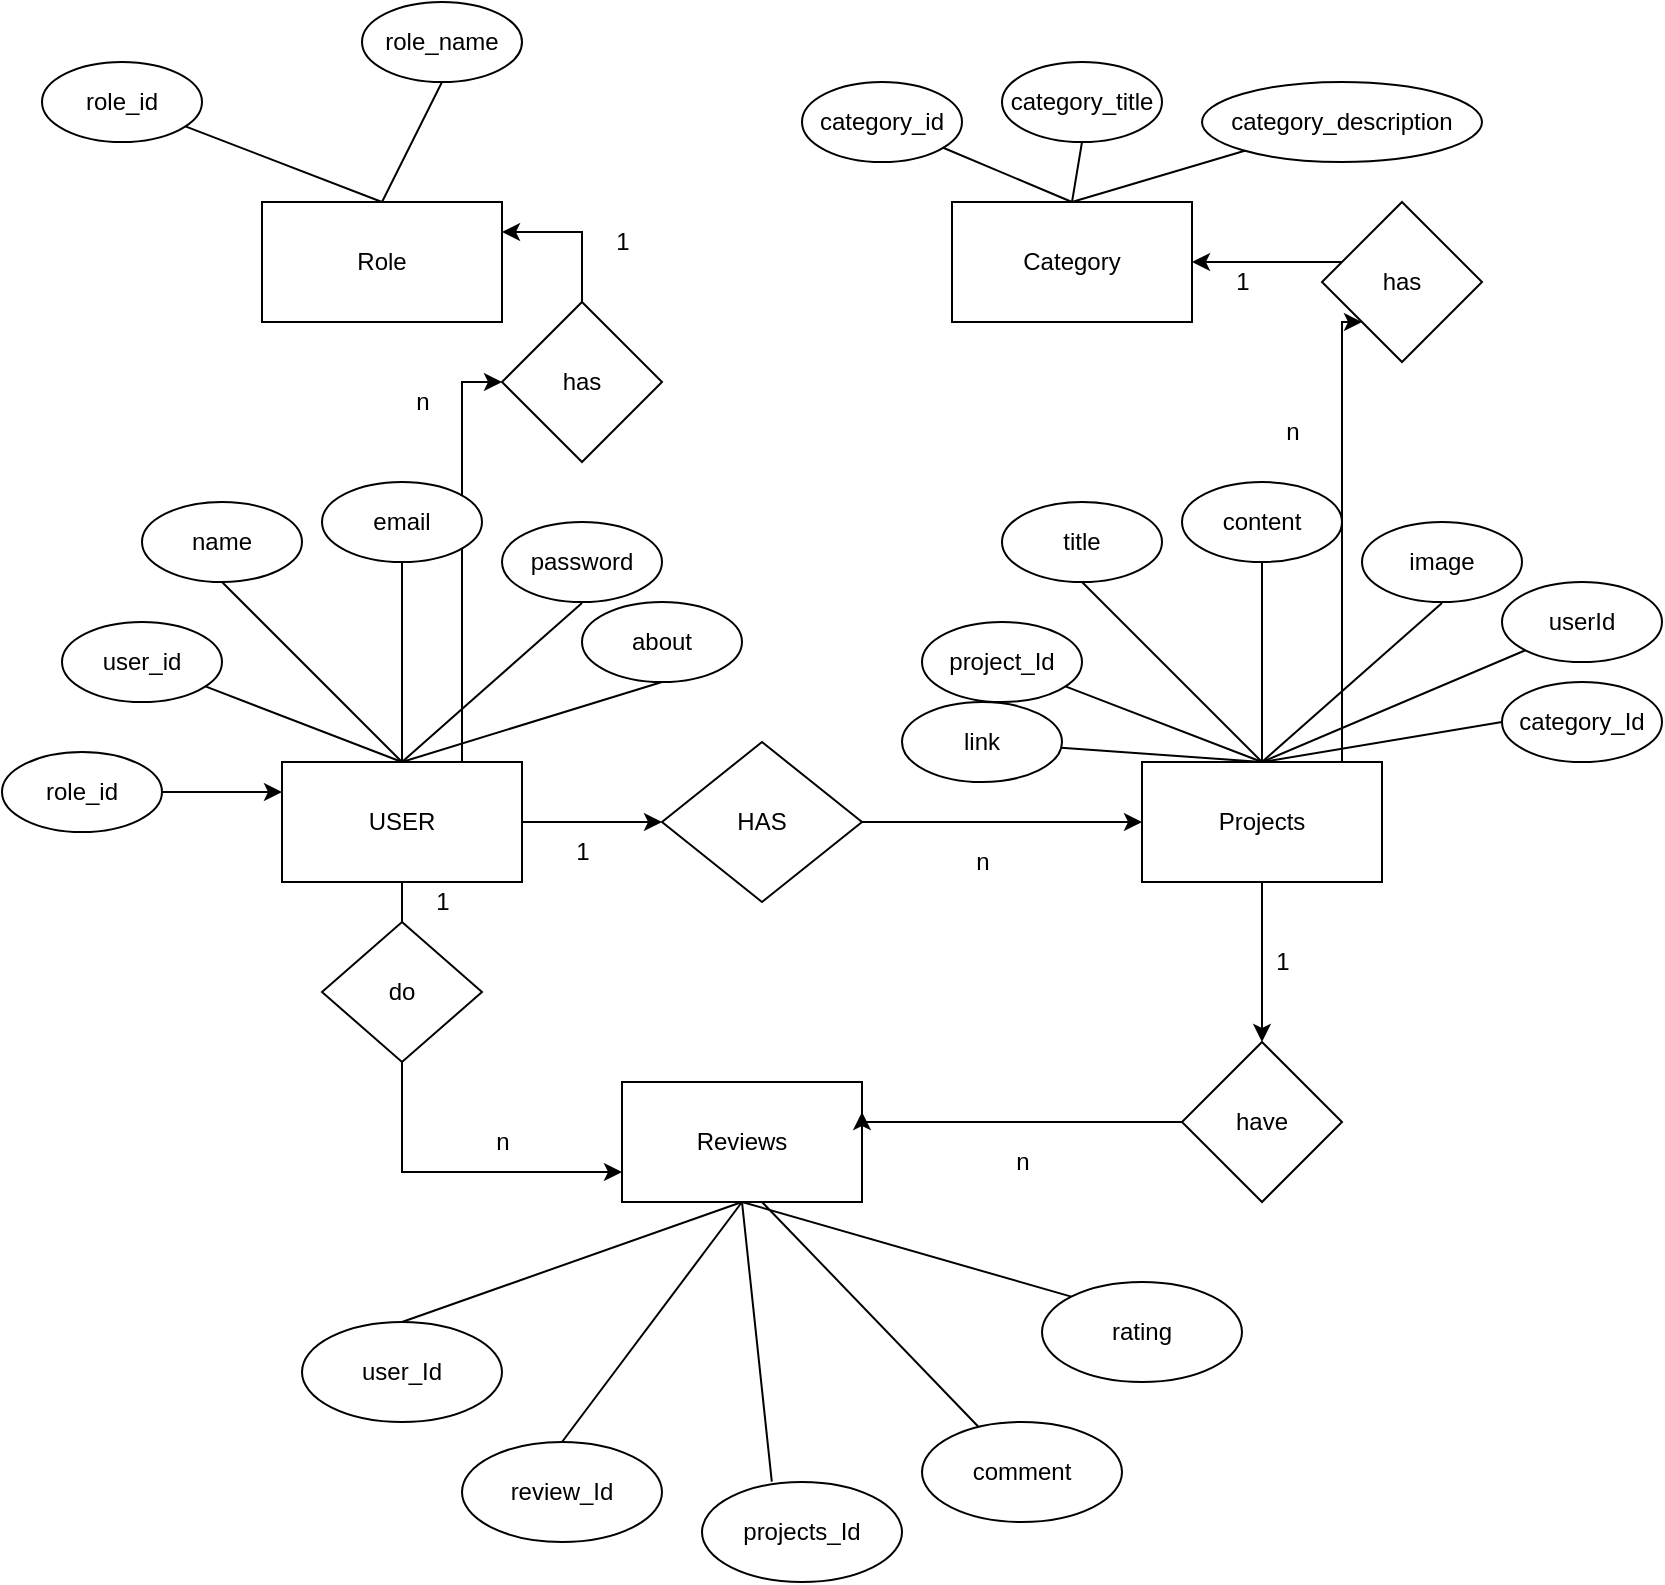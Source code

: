 <mxfile version="21.1.1" type="device">
  <diagram name="Page-1" id="YSYk6A9YmnmbdsZ1ag3W">
    <mxGraphModel dx="1050" dy="573" grid="1" gridSize="10" guides="1" tooltips="1" connect="1" arrows="1" fold="1" page="1" pageScale="1" pageWidth="850" pageHeight="1100" math="0" shadow="0">
      <root>
        <mxCell id="0" />
        <mxCell id="1" parent="0" />
        <mxCell id="bXXJLFTMjLQ-r3qT2jGw-58" style="edgeStyle=orthogonalEdgeStyle;rounded=0;orthogonalLoop=1;jettySize=auto;html=1;exitX=1;exitY=0.5;exitDx=0;exitDy=0;" parent="1" source="bXXJLFTMjLQ-r3qT2jGw-1" target="bXXJLFTMjLQ-r3qT2jGw-59" edge="1">
          <mxGeometry relative="1" as="geometry">
            <mxPoint x="380" y="590" as="targetPoint" />
          </mxGeometry>
        </mxCell>
        <mxCell id="bXXJLFTMjLQ-r3qT2jGw-69" style="edgeStyle=orthogonalEdgeStyle;rounded=0;orthogonalLoop=1;jettySize=auto;html=1;" parent="1" source="bXXJLFTMjLQ-r3qT2jGw-1" edge="1">
          <mxGeometry relative="1" as="geometry">
            <mxPoint x="210" y="670" as="targetPoint" />
          </mxGeometry>
        </mxCell>
        <mxCell id="bXXJLFTMjLQ-r3qT2jGw-86" style="edgeStyle=orthogonalEdgeStyle;rounded=0;orthogonalLoop=1;jettySize=auto;html=1;exitX=0.75;exitY=0;exitDx=0;exitDy=0;entryX=0;entryY=0.5;entryDx=0;entryDy=0;" parent="1" source="bXXJLFTMjLQ-r3qT2jGw-1" target="bXXJLFTMjLQ-r3qT2jGw-87" edge="1">
          <mxGeometry relative="1" as="geometry">
            <mxPoint x="240" y="370" as="targetPoint" />
          </mxGeometry>
        </mxCell>
        <mxCell id="bXXJLFTMjLQ-r3qT2jGw-1" value="USER" style="rounded=0;whiteSpace=wrap;html=1;" parent="1" vertex="1">
          <mxGeometry x="150" y="560" width="120" height="60" as="geometry" />
        </mxCell>
        <mxCell id="bXXJLFTMjLQ-r3qT2jGw-2" value="name" style="ellipse;whiteSpace=wrap;html=1;" parent="1" vertex="1">
          <mxGeometry x="80" y="430" width="80" height="40" as="geometry" />
        </mxCell>
        <mxCell id="bXXJLFTMjLQ-r3qT2jGw-3" value="email" style="ellipse;whiteSpace=wrap;html=1;" parent="1" vertex="1">
          <mxGeometry x="170" y="420" width="80" height="40" as="geometry" />
        </mxCell>
        <mxCell id="bXXJLFTMjLQ-r3qT2jGw-4" value="password" style="ellipse;whiteSpace=wrap;html=1;" parent="1" vertex="1">
          <mxGeometry x="260" y="440" width="80" height="40" as="geometry" />
        </mxCell>
        <mxCell id="bXXJLFTMjLQ-r3qT2jGw-5" value="user_id" style="ellipse;whiteSpace=wrap;html=1;" parent="1" vertex="1">
          <mxGeometry x="40" y="490" width="80" height="40" as="geometry" />
        </mxCell>
        <mxCell id="bXXJLFTMjLQ-r3qT2jGw-6" value="about" style="ellipse;whiteSpace=wrap;html=1;" parent="1" vertex="1">
          <mxGeometry x="300" y="480" width="80" height="40" as="geometry" />
        </mxCell>
        <mxCell id="bXXJLFTMjLQ-r3qT2jGw-13" value="" style="endArrow=none;html=1;rounded=0;exitX=0.5;exitY=0;exitDx=0;exitDy=0;entryX=0.5;entryY=1;entryDx=0;entryDy=0;" parent="1" source="bXXJLFTMjLQ-r3qT2jGw-1" target="bXXJLFTMjLQ-r3qT2jGw-6" edge="1">
          <mxGeometry width="50" height="50" relative="1" as="geometry">
            <mxPoint x="310" y="570" as="sourcePoint" />
            <mxPoint x="360" y="520" as="targetPoint" />
          </mxGeometry>
        </mxCell>
        <mxCell id="bXXJLFTMjLQ-r3qT2jGw-14" value="" style="endArrow=none;html=1;rounded=0;exitX=0.5;exitY=0;exitDx=0;exitDy=0;entryX=0.5;entryY=1;entryDx=0;entryDy=0;" parent="1" source="bXXJLFTMjLQ-r3qT2jGw-1" edge="1">
          <mxGeometry width="50" height="50" relative="1" as="geometry">
            <mxPoint x="204" y="519.5" as="sourcePoint" />
            <mxPoint x="300" y="480.5" as="targetPoint" />
          </mxGeometry>
        </mxCell>
        <mxCell id="bXXJLFTMjLQ-r3qT2jGw-15" value="" style="endArrow=none;html=1;rounded=0;entryX=0.5;entryY=1;entryDx=0;entryDy=0;" parent="1" target="bXXJLFTMjLQ-r3qT2jGw-3" edge="1">
          <mxGeometry width="50" height="50" relative="1" as="geometry">
            <mxPoint x="210" y="560" as="sourcePoint" />
            <mxPoint x="215" y="460" as="targetPoint" />
          </mxGeometry>
        </mxCell>
        <mxCell id="bXXJLFTMjLQ-r3qT2jGw-17" value="" style="endArrow=none;html=1;rounded=0;" parent="1" target="bXXJLFTMjLQ-r3qT2jGw-5" edge="1">
          <mxGeometry width="50" height="50" relative="1" as="geometry">
            <mxPoint x="210" y="560" as="sourcePoint" />
            <mxPoint x="220" y="470" as="targetPoint" />
          </mxGeometry>
        </mxCell>
        <mxCell id="bXXJLFTMjLQ-r3qT2jGw-18" value="" style="endArrow=none;html=1;rounded=0;entryX=0.5;entryY=1;entryDx=0;entryDy=0;exitX=0.5;exitY=0;exitDx=0;exitDy=0;" parent="1" source="bXXJLFTMjLQ-r3qT2jGw-1" target="bXXJLFTMjLQ-r3qT2jGw-2" edge="1">
          <mxGeometry width="50" height="50" relative="1" as="geometry">
            <mxPoint x="120" y="560" as="sourcePoint" />
            <mxPoint x="120" y="460" as="targetPoint" />
          </mxGeometry>
        </mxCell>
        <mxCell id="bXXJLFTMjLQ-r3qT2jGw-64" style="edgeStyle=orthogonalEdgeStyle;rounded=0;orthogonalLoop=1;jettySize=auto;html=1;exitX=0.5;exitY=1;exitDx=0;exitDy=0;entryX=0.5;entryY=0;entryDx=0;entryDy=0;" parent="1" source="bXXJLFTMjLQ-r3qT2jGw-19" target="bXXJLFTMjLQ-r3qT2jGw-65" edge="1">
          <mxGeometry relative="1" as="geometry">
            <mxPoint x="640.294" y="730.0" as="targetPoint" />
          </mxGeometry>
        </mxCell>
        <mxCell id="bXXJLFTMjLQ-r3qT2jGw-100" style="edgeStyle=orthogonalEdgeStyle;rounded=0;orthogonalLoop=1;jettySize=auto;html=1;exitX=0.75;exitY=0;exitDx=0;exitDy=0;entryX=0;entryY=1;entryDx=0;entryDy=0;" parent="1" source="bXXJLFTMjLQ-r3qT2jGw-19" target="bXXJLFTMjLQ-r3qT2jGw-93" edge="1">
          <mxGeometry relative="1" as="geometry">
            <Array as="points">
              <mxPoint x="680" y="560" />
              <mxPoint x="680" y="340" />
            </Array>
          </mxGeometry>
        </mxCell>
        <mxCell id="bXXJLFTMjLQ-r3qT2jGw-19" value="Projects" style="rounded=0;whiteSpace=wrap;html=1;" parent="1" vertex="1">
          <mxGeometry x="580" y="560" width="120" height="60" as="geometry" />
        </mxCell>
        <mxCell id="bXXJLFTMjLQ-r3qT2jGw-20" value="title" style="ellipse;whiteSpace=wrap;html=1;" parent="1" vertex="1">
          <mxGeometry x="510" y="430" width="80" height="40" as="geometry" />
        </mxCell>
        <mxCell id="bXXJLFTMjLQ-r3qT2jGw-21" value="content" style="ellipse;whiteSpace=wrap;html=1;" parent="1" vertex="1">
          <mxGeometry x="600" y="420" width="80" height="40" as="geometry" />
        </mxCell>
        <mxCell id="bXXJLFTMjLQ-r3qT2jGw-22" value="image" style="ellipse;whiteSpace=wrap;html=1;" parent="1" vertex="1">
          <mxGeometry x="690" y="440" width="80" height="40" as="geometry" />
        </mxCell>
        <mxCell id="bXXJLFTMjLQ-r3qT2jGw-23" value="project_Id" style="ellipse;whiteSpace=wrap;html=1;" parent="1" vertex="1">
          <mxGeometry x="470" y="490" width="80" height="40" as="geometry" />
        </mxCell>
        <mxCell id="bXXJLFTMjLQ-r3qT2jGw-26" value="" style="endArrow=none;html=1;rounded=0;exitX=0.5;exitY=0;exitDx=0;exitDy=0;entryX=0.5;entryY=1;entryDx=0;entryDy=0;" parent="1" source="bXXJLFTMjLQ-r3qT2jGw-19" edge="1">
          <mxGeometry width="50" height="50" relative="1" as="geometry">
            <mxPoint x="634" y="519.5" as="sourcePoint" />
            <mxPoint x="730" y="480.5" as="targetPoint" />
          </mxGeometry>
        </mxCell>
        <mxCell id="bXXJLFTMjLQ-r3qT2jGw-27" value="" style="endArrow=none;html=1;rounded=0;entryX=0.5;entryY=1;entryDx=0;entryDy=0;" parent="1" target="bXXJLFTMjLQ-r3qT2jGw-21" edge="1">
          <mxGeometry width="50" height="50" relative="1" as="geometry">
            <mxPoint x="640" y="560" as="sourcePoint" />
            <mxPoint x="645" y="460" as="targetPoint" />
          </mxGeometry>
        </mxCell>
        <mxCell id="bXXJLFTMjLQ-r3qT2jGw-28" value="" style="endArrow=none;html=1;rounded=0;" parent="1" target="bXXJLFTMjLQ-r3qT2jGw-23" edge="1">
          <mxGeometry width="50" height="50" relative="1" as="geometry">
            <mxPoint x="640" y="560" as="sourcePoint" />
            <mxPoint x="650" y="470" as="targetPoint" />
          </mxGeometry>
        </mxCell>
        <mxCell id="bXXJLFTMjLQ-r3qT2jGw-29" value="" style="endArrow=none;html=1;rounded=0;entryX=0.5;entryY=1;entryDx=0;entryDy=0;exitX=0.5;exitY=0;exitDx=0;exitDy=0;" parent="1" source="bXXJLFTMjLQ-r3qT2jGw-19" target="bXXJLFTMjLQ-r3qT2jGw-20" edge="1">
          <mxGeometry width="50" height="50" relative="1" as="geometry">
            <mxPoint x="550" y="560" as="sourcePoint" />
            <mxPoint x="550" y="460" as="targetPoint" />
          </mxGeometry>
        </mxCell>
        <mxCell id="bXXJLFTMjLQ-r3qT2jGw-30" value="userId" style="ellipse;whiteSpace=wrap;html=1;" parent="1" vertex="1">
          <mxGeometry x="760" y="470" width="80" height="40" as="geometry" />
        </mxCell>
        <mxCell id="bXXJLFTMjLQ-r3qT2jGw-31" value="category_Id" style="ellipse;whiteSpace=wrap;html=1;" parent="1" vertex="1">
          <mxGeometry x="760" y="520" width="80" height="40" as="geometry" />
        </mxCell>
        <mxCell id="bXXJLFTMjLQ-r3qT2jGw-32" value="" style="endArrow=none;html=1;rounded=0;entryX=0;entryY=0.5;entryDx=0;entryDy=0;exitX=0.5;exitY=0;exitDx=0;exitDy=0;" parent="1" target="bXXJLFTMjLQ-r3qT2jGw-31" edge="1" source="bXXJLFTMjLQ-r3qT2jGw-19">
          <mxGeometry width="50" height="50" relative="1" as="geometry">
            <mxPoint x="700" y="580" as="sourcePoint" />
            <mxPoint x="772" y="534" as="targetPoint" />
          </mxGeometry>
        </mxCell>
        <mxCell id="bXXJLFTMjLQ-r3qT2jGw-33" value="" style="endArrow=none;html=1;rounded=0;entryX=0;entryY=1;entryDx=0;entryDy=0;exitX=0.5;exitY=0;exitDx=0;exitDy=0;" parent="1" source="bXXJLFTMjLQ-r3qT2jGw-19" target="bXXJLFTMjLQ-r3qT2jGw-30" edge="1">
          <mxGeometry width="50" height="50" relative="1" as="geometry">
            <mxPoint x="660" y="580" as="sourcePoint" />
            <mxPoint x="782" y="544" as="targetPoint" />
          </mxGeometry>
        </mxCell>
        <mxCell id="bXXJLFTMjLQ-r3qT2jGw-34" value="" style="endArrow=none;html=1;rounded=0;" parent="1" target="bXXJLFTMjLQ-r3qT2jGw-35" edge="1">
          <mxGeometry width="50" height="50" relative="1" as="geometry">
            <mxPoint x="640" y="560" as="sourcePoint" />
            <mxPoint x="590" y="510" as="targetPoint" />
          </mxGeometry>
        </mxCell>
        <mxCell id="bXXJLFTMjLQ-r3qT2jGw-35" value="link" style="ellipse;whiteSpace=wrap;html=1;" parent="1" vertex="1">
          <mxGeometry x="460" y="530" width="80" height="40" as="geometry" />
        </mxCell>
        <mxCell id="bXXJLFTMjLQ-r3qT2jGw-36" value="Role" style="rounded=0;whiteSpace=wrap;html=1;" parent="1" vertex="1">
          <mxGeometry x="140" y="280" width="120" height="60" as="geometry" />
        </mxCell>
        <mxCell id="bXXJLFTMjLQ-r3qT2jGw-37" value="role_name" style="ellipse;whiteSpace=wrap;html=1;" parent="1" vertex="1">
          <mxGeometry x="190" y="180" width="80" height="40" as="geometry" />
        </mxCell>
        <mxCell id="bXXJLFTMjLQ-r3qT2jGw-40" value="role_id" style="ellipse;whiteSpace=wrap;html=1;" parent="1" vertex="1">
          <mxGeometry x="30" y="210" width="80" height="40" as="geometry" />
        </mxCell>
        <mxCell id="bXXJLFTMjLQ-r3qT2jGw-45" value="" style="endArrow=none;html=1;rounded=0;" parent="1" target="bXXJLFTMjLQ-r3qT2jGw-40" edge="1">
          <mxGeometry width="50" height="50" relative="1" as="geometry">
            <mxPoint x="200" y="280" as="sourcePoint" />
            <mxPoint x="210" y="190" as="targetPoint" />
          </mxGeometry>
        </mxCell>
        <mxCell id="bXXJLFTMjLQ-r3qT2jGw-46" value="" style="endArrow=none;html=1;rounded=0;entryX=0.5;entryY=1;entryDx=0;entryDy=0;exitX=0.5;exitY=0;exitDx=0;exitDy=0;" parent="1" source="bXXJLFTMjLQ-r3qT2jGw-36" target="bXXJLFTMjLQ-r3qT2jGw-37" edge="1">
          <mxGeometry width="50" height="50" relative="1" as="geometry">
            <mxPoint x="110" y="280" as="sourcePoint" />
            <mxPoint x="110" y="180" as="targetPoint" />
          </mxGeometry>
        </mxCell>
        <mxCell id="bXXJLFTMjLQ-r3qT2jGw-48" value="category_title" style="ellipse;whiteSpace=wrap;html=1;" parent="1" vertex="1">
          <mxGeometry x="510" y="210" width="80" height="40" as="geometry" />
        </mxCell>
        <mxCell id="bXXJLFTMjLQ-r3qT2jGw-51" value="category_id" style="ellipse;whiteSpace=wrap;html=1;" parent="1" vertex="1">
          <mxGeometry x="410" y="220" width="80" height="40" as="geometry" />
        </mxCell>
        <mxCell id="bXXJLFTMjLQ-r3qT2jGw-56" value="" style="endArrow=none;html=1;rounded=0;exitX=0.5;exitY=0;exitDx=0;exitDy=0;" parent="1" source="bXXJLFTMjLQ-r3qT2jGw-47" target="bXXJLFTMjLQ-r3qT2jGw-51" edge="1">
          <mxGeometry width="50" height="50" relative="1" as="geometry">
            <mxPoint x="660" y="290" as="sourcePoint" />
            <mxPoint x="670" y="200" as="targetPoint" />
          </mxGeometry>
        </mxCell>
        <mxCell id="bXXJLFTMjLQ-r3qT2jGw-57" value="" style="endArrow=none;html=1;rounded=0;entryX=0.5;entryY=1;entryDx=0;entryDy=0;exitX=0.5;exitY=0;exitDx=0;exitDy=0;" parent="1" source="bXXJLFTMjLQ-r3qT2jGw-47" target="bXXJLFTMjLQ-r3qT2jGw-48" edge="1">
          <mxGeometry width="50" height="50" relative="1" as="geometry">
            <mxPoint x="570" y="290" as="sourcePoint" />
            <mxPoint x="570" y="190" as="targetPoint" />
          </mxGeometry>
        </mxCell>
        <mxCell id="bXXJLFTMjLQ-r3qT2jGw-60" style="edgeStyle=orthogonalEdgeStyle;rounded=0;orthogonalLoop=1;jettySize=auto;html=1;entryX=0;entryY=0.5;entryDx=0;entryDy=0;" parent="1" source="bXXJLFTMjLQ-r3qT2jGw-59" target="bXXJLFTMjLQ-r3qT2jGw-19" edge="1">
          <mxGeometry relative="1" as="geometry" />
        </mxCell>
        <mxCell id="bXXJLFTMjLQ-r3qT2jGw-59" value="HAS" style="rhombus;whiteSpace=wrap;html=1;" parent="1" vertex="1">
          <mxGeometry x="340" y="550" width="100" height="80" as="geometry" />
        </mxCell>
        <mxCell id="bXXJLFTMjLQ-r3qT2jGw-61" value="1" style="text;html=1;align=center;verticalAlign=middle;resizable=0;points=[];autosize=1;strokeColor=none;fillColor=none;" parent="1" vertex="1">
          <mxGeometry x="285" y="590" width="30" height="30" as="geometry" />
        </mxCell>
        <mxCell id="bXXJLFTMjLQ-r3qT2jGw-62" value="n" style="text;html=1;align=center;verticalAlign=middle;resizable=0;points=[];autosize=1;strokeColor=none;fillColor=none;" parent="1" vertex="1">
          <mxGeometry x="485" y="595" width="30" height="30" as="geometry" />
        </mxCell>
        <mxCell id="bXXJLFTMjLQ-r3qT2jGw-63" value="Reviews" style="whiteSpace=wrap;html=1;" parent="1" vertex="1">
          <mxGeometry x="320" y="720" width="120" height="60" as="geometry" />
        </mxCell>
        <mxCell id="bXXJLFTMjLQ-r3qT2jGw-66" style="edgeStyle=orthogonalEdgeStyle;rounded=0;orthogonalLoop=1;jettySize=auto;html=1;entryX=1;entryY=0.25;entryDx=0;entryDy=0;" parent="1" source="bXXJLFTMjLQ-r3qT2jGw-65" target="bXXJLFTMjLQ-r3qT2jGw-63" edge="1">
          <mxGeometry relative="1" as="geometry">
            <Array as="points">
              <mxPoint x="440" y="740" />
            </Array>
          </mxGeometry>
        </mxCell>
        <mxCell id="bXXJLFTMjLQ-r3qT2jGw-65" value="have" style="rhombus;whiteSpace=wrap;html=1;" parent="1" vertex="1">
          <mxGeometry x="600" y="700" width="80" height="80" as="geometry" />
        </mxCell>
        <mxCell id="bXXJLFTMjLQ-r3qT2jGw-67" value="1" style="text;html=1;align=center;verticalAlign=middle;resizable=0;points=[];autosize=1;strokeColor=none;fillColor=none;" parent="1" vertex="1">
          <mxGeometry x="635" y="645" width="30" height="30" as="geometry" />
        </mxCell>
        <mxCell id="bXXJLFTMjLQ-r3qT2jGw-68" value="n" style="text;html=1;align=center;verticalAlign=middle;resizable=0;points=[];autosize=1;strokeColor=none;fillColor=none;" parent="1" vertex="1">
          <mxGeometry x="505" y="745" width="30" height="30" as="geometry" />
        </mxCell>
        <mxCell id="bXXJLFTMjLQ-r3qT2jGw-71" style="edgeStyle=orthogonalEdgeStyle;rounded=0;orthogonalLoop=1;jettySize=auto;html=1;entryX=0;entryY=0.75;entryDx=0;entryDy=0;" parent="1" source="bXXJLFTMjLQ-r3qT2jGw-70" target="bXXJLFTMjLQ-r3qT2jGw-63" edge="1">
          <mxGeometry relative="1" as="geometry">
            <Array as="points">
              <mxPoint x="210" y="765" />
            </Array>
          </mxGeometry>
        </mxCell>
        <mxCell id="bXXJLFTMjLQ-r3qT2jGw-70" value="do" style="rhombus;whiteSpace=wrap;html=1;" parent="1" vertex="1">
          <mxGeometry x="170" y="640" width="80" height="70" as="geometry" />
        </mxCell>
        <mxCell id="bXXJLFTMjLQ-r3qT2jGw-72" value="1" style="text;html=1;align=center;verticalAlign=middle;resizable=0;points=[];autosize=1;strokeColor=none;fillColor=none;" parent="1" vertex="1">
          <mxGeometry x="215" y="615" width="30" height="30" as="geometry" />
        </mxCell>
        <mxCell id="bXXJLFTMjLQ-r3qT2jGw-73" value="n" style="text;html=1;align=center;verticalAlign=middle;resizable=0;points=[];autosize=1;strokeColor=none;fillColor=none;" parent="1" vertex="1">
          <mxGeometry x="245" y="735" width="30" height="30" as="geometry" />
        </mxCell>
        <mxCell id="bXXJLFTMjLQ-r3qT2jGw-75" value="user_Id" style="ellipse;whiteSpace=wrap;html=1;" parent="1" vertex="1">
          <mxGeometry x="160" y="840" width="100" height="50" as="geometry" />
        </mxCell>
        <mxCell id="bXXJLFTMjLQ-r3qT2jGw-76" value="review_Id" style="ellipse;whiteSpace=wrap;html=1;" parent="1" vertex="1">
          <mxGeometry x="240" y="900" width="100" height="50" as="geometry" />
        </mxCell>
        <mxCell id="bXXJLFTMjLQ-r3qT2jGw-77" value="projects_Id" style="ellipse;whiteSpace=wrap;html=1;" parent="1" vertex="1">
          <mxGeometry x="360" y="920" width="100" height="50" as="geometry" />
        </mxCell>
        <mxCell id="bXXJLFTMjLQ-r3qT2jGw-78" value="comment" style="ellipse;whiteSpace=wrap;html=1;" parent="1" vertex="1">
          <mxGeometry x="470" y="890" width="100" height="50" as="geometry" />
        </mxCell>
        <mxCell id="bXXJLFTMjLQ-r3qT2jGw-79" value="rating" style="ellipse;whiteSpace=wrap;html=1;" parent="1" vertex="1">
          <mxGeometry x="530" y="820" width="100" height="50" as="geometry" />
        </mxCell>
        <mxCell id="bXXJLFTMjLQ-r3qT2jGw-80" value="" style="endArrow=none;html=1;rounded=0;entryX=0.5;entryY=1;entryDx=0;entryDy=0;exitX=0.349;exitY=-0.003;exitDx=0;exitDy=0;exitPerimeter=0;" parent="1" source="bXXJLFTMjLQ-r3qT2jGw-77" target="bXXJLFTMjLQ-r3qT2jGw-63" edge="1">
          <mxGeometry width="50" height="50" relative="1" as="geometry">
            <mxPoint x="370" y="880" as="sourcePoint" />
            <mxPoint x="370" y="780" as="targetPoint" />
            <Array as="points" />
          </mxGeometry>
        </mxCell>
        <mxCell id="bXXJLFTMjLQ-r3qT2jGw-82" value="" style="endArrow=none;html=1;rounded=0;entryX=0.5;entryY=1;entryDx=0;entryDy=0;exitX=0.5;exitY=0;exitDx=0;exitDy=0;" parent="1" source="bXXJLFTMjLQ-r3qT2jGw-76" target="bXXJLFTMjLQ-r3qT2jGw-63" edge="1">
          <mxGeometry width="50" height="50" relative="1" as="geometry">
            <mxPoint x="415" y="940" as="sourcePoint" />
            <mxPoint x="400" y="800" as="targetPoint" />
            <Array as="points" />
          </mxGeometry>
        </mxCell>
        <mxCell id="bXXJLFTMjLQ-r3qT2jGw-83" value="" style="endArrow=none;html=1;rounded=0;" parent="1" source="bXXJLFTMjLQ-r3qT2jGw-78" edge="1">
          <mxGeometry width="50" height="50" relative="1" as="geometry">
            <mxPoint x="425" y="950" as="sourcePoint" />
            <mxPoint x="390" y="780" as="targetPoint" />
            <Array as="points" />
          </mxGeometry>
        </mxCell>
        <mxCell id="bXXJLFTMjLQ-r3qT2jGw-84" value="" style="endArrow=none;html=1;rounded=0;entryX=0.5;entryY=1;entryDx=0;entryDy=0;exitX=0;exitY=0;exitDx=0;exitDy=0;" parent="1" source="bXXJLFTMjLQ-r3qT2jGw-79" target="bXXJLFTMjLQ-r3qT2jGw-63" edge="1">
          <mxGeometry width="50" height="50" relative="1" as="geometry">
            <mxPoint x="435" y="960" as="sourcePoint" />
            <mxPoint x="420" y="820" as="targetPoint" />
            <Array as="points" />
          </mxGeometry>
        </mxCell>
        <mxCell id="bXXJLFTMjLQ-r3qT2jGw-85" value="" style="endArrow=none;html=1;rounded=0;exitX=0.5;exitY=0;exitDx=0;exitDy=0;" parent="1" source="bXXJLFTMjLQ-r3qT2jGw-75" edge="1">
          <mxGeometry width="50" height="50" relative="1" as="geometry">
            <mxPoint x="445" y="970" as="sourcePoint" />
            <mxPoint x="380" y="780" as="targetPoint" />
            <Array as="points" />
          </mxGeometry>
        </mxCell>
        <mxCell id="bXXJLFTMjLQ-r3qT2jGw-88" style="edgeStyle=orthogonalEdgeStyle;rounded=0;orthogonalLoop=1;jettySize=auto;html=1;entryX=1;entryY=0.25;entryDx=0;entryDy=0;" parent="1" source="bXXJLFTMjLQ-r3qT2jGw-87" target="bXXJLFTMjLQ-r3qT2jGw-36" edge="1">
          <mxGeometry relative="1" as="geometry" />
        </mxCell>
        <mxCell id="bXXJLFTMjLQ-r3qT2jGw-87" value="has" style="rhombus;whiteSpace=wrap;html=1;" parent="1" vertex="1">
          <mxGeometry x="260" y="330" width="80" height="80" as="geometry" />
        </mxCell>
        <mxCell id="bXXJLFTMjLQ-r3qT2jGw-89" value="n" style="text;html=1;align=center;verticalAlign=middle;resizable=0;points=[];autosize=1;strokeColor=none;fillColor=none;" parent="1" vertex="1">
          <mxGeometry x="205" y="365" width="30" height="30" as="geometry" />
        </mxCell>
        <mxCell id="bXXJLFTMjLQ-r3qT2jGw-90" value="1" style="text;html=1;align=center;verticalAlign=middle;resizable=0;points=[];autosize=1;strokeColor=none;fillColor=none;" parent="1" vertex="1">
          <mxGeometry x="305" y="285" width="30" height="30" as="geometry" />
        </mxCell>
        <mxCell id="bXXJLFTMjLQ-r3qT2jGw-92" style="edgeStyle=orthogonalEdgeStyle;rounded=0;orthogonalLoop=1;jettySize=auto;html=1;entryX=0;entryY=0.25;entryDx=0;entryDy=0;" parent="1" source="bXXJLFTMjLQ-r3qT2jGw-91" target="bXXJLFTMjLQ-r3qT2jGw-1" edge="1">
          <mxGeometry relative="1" as="geometry" />
        </mxCell>
        <mxCell id="bXXJLFTMjLQ-r3qT2jGw-91" value="role_id" style="ellipse;whiteSpace=wrap;html=1;" parent="1" vertex="1">
          <mxGeometry x="10" y="555" width="80" height="40" as="geometry" />
        </mxCell>
        <mxCell id="bXXJLFTMjLQ-r3qT2jGw-97" style="edgeStyle=orthogonalEdgeStyle;rounded=0;orthogonalLoop=1;jettySize=auto;html=1;exitX=0.5;exitY=0;exitDx=0;exitDy=0;" parent="1" source="bXXJLFTMjLQ-r3qT2jGw-93" target="bXXJLFTMjLQ-r3qT2jGw-47" edge="1">
          <mxGeometry relative="1" as="geometry">
            <Array as="points">
              <mxPoint x="700" y="340" />
              <mxPoint x="700" y="310" />
            </Array>
          </mxGeometry>
        </mxCell>
        <mxCell id="bXXJLFTMjLQ-r3qT2jGw-93" value="has" style="rhombus;whiteSpace=wrap;html=1;" parent="1" vertex="1">
          <mxGeometry x="670" y="280" width="80" height="80" as="geometry" />
        </mxCell>
        <mxCell id="bXXJLFTMjLQ-r3qT2jGw-95" value="n" style="text;html=1;align=center;verticalAlign=middle;resizable=0;points=[];autosize=1;strokeColor=none;fillColor=none;" parent="1" vertex="1">
          <mxGeometry x="640" y="380" width="30" height="30" as="geometry" />
        </mxCell>
        <mxCell id="bXXJLFTMjLQ-r3qT2jGw-47" value="Category" style="rounded=0;whiteSpace=wrap;html=1;" parent="1" vertex="1">
          <mxGeometry x="485" y="280" width="120" height="60" as="geometry" />
        </mxCell>
        <mxCell id="bXXJLFTMjLQ-r3qT2jGw-98" value="1" style="text;html=1;align=center;verticalAlign=middle;resizable=0;points=[];autosize=1;strokeColor=none;fillColor=none;" parent="1" vertex="1">
          <mxGeometry x="615" y="305" width="30" height="30" as="geometry" />
        </mxCell>
        <mxCell id="0kYTc_MInwhc0fncPfDT-1" value="category_description" style="ellipse;whiteSpace=wrap;html=1;" vertex="1" parent="1">
          <mxGeometry x="610" y="220" width="140" height="40" as="geometry" />
        </mxCell>
        <mxCell id="0kYTc_MInwhc0fncPfDT-2" value="" style="endArrow=none;html=1;rounded=0;exitX=0.5;exitY=0;exitDx=0;exitDy=0;" edge="1" parent="1" source="bXXJLFTMjLQ-r3qT2jGw-47" target="0kYTc_MInwhc0fncPfDT-1">
          <mxGeometry width="50" height="50" relative="1" as="geometry">
            <mxPoint x="555" y="290" as="sourcePoint" />
            <mxPoint x="560" y="270" as="targetPoint" />
          </mxGeometry>
        </mxCell>
      </root>
    </mxGraphModel>
  </diagram>
</mxfile>

